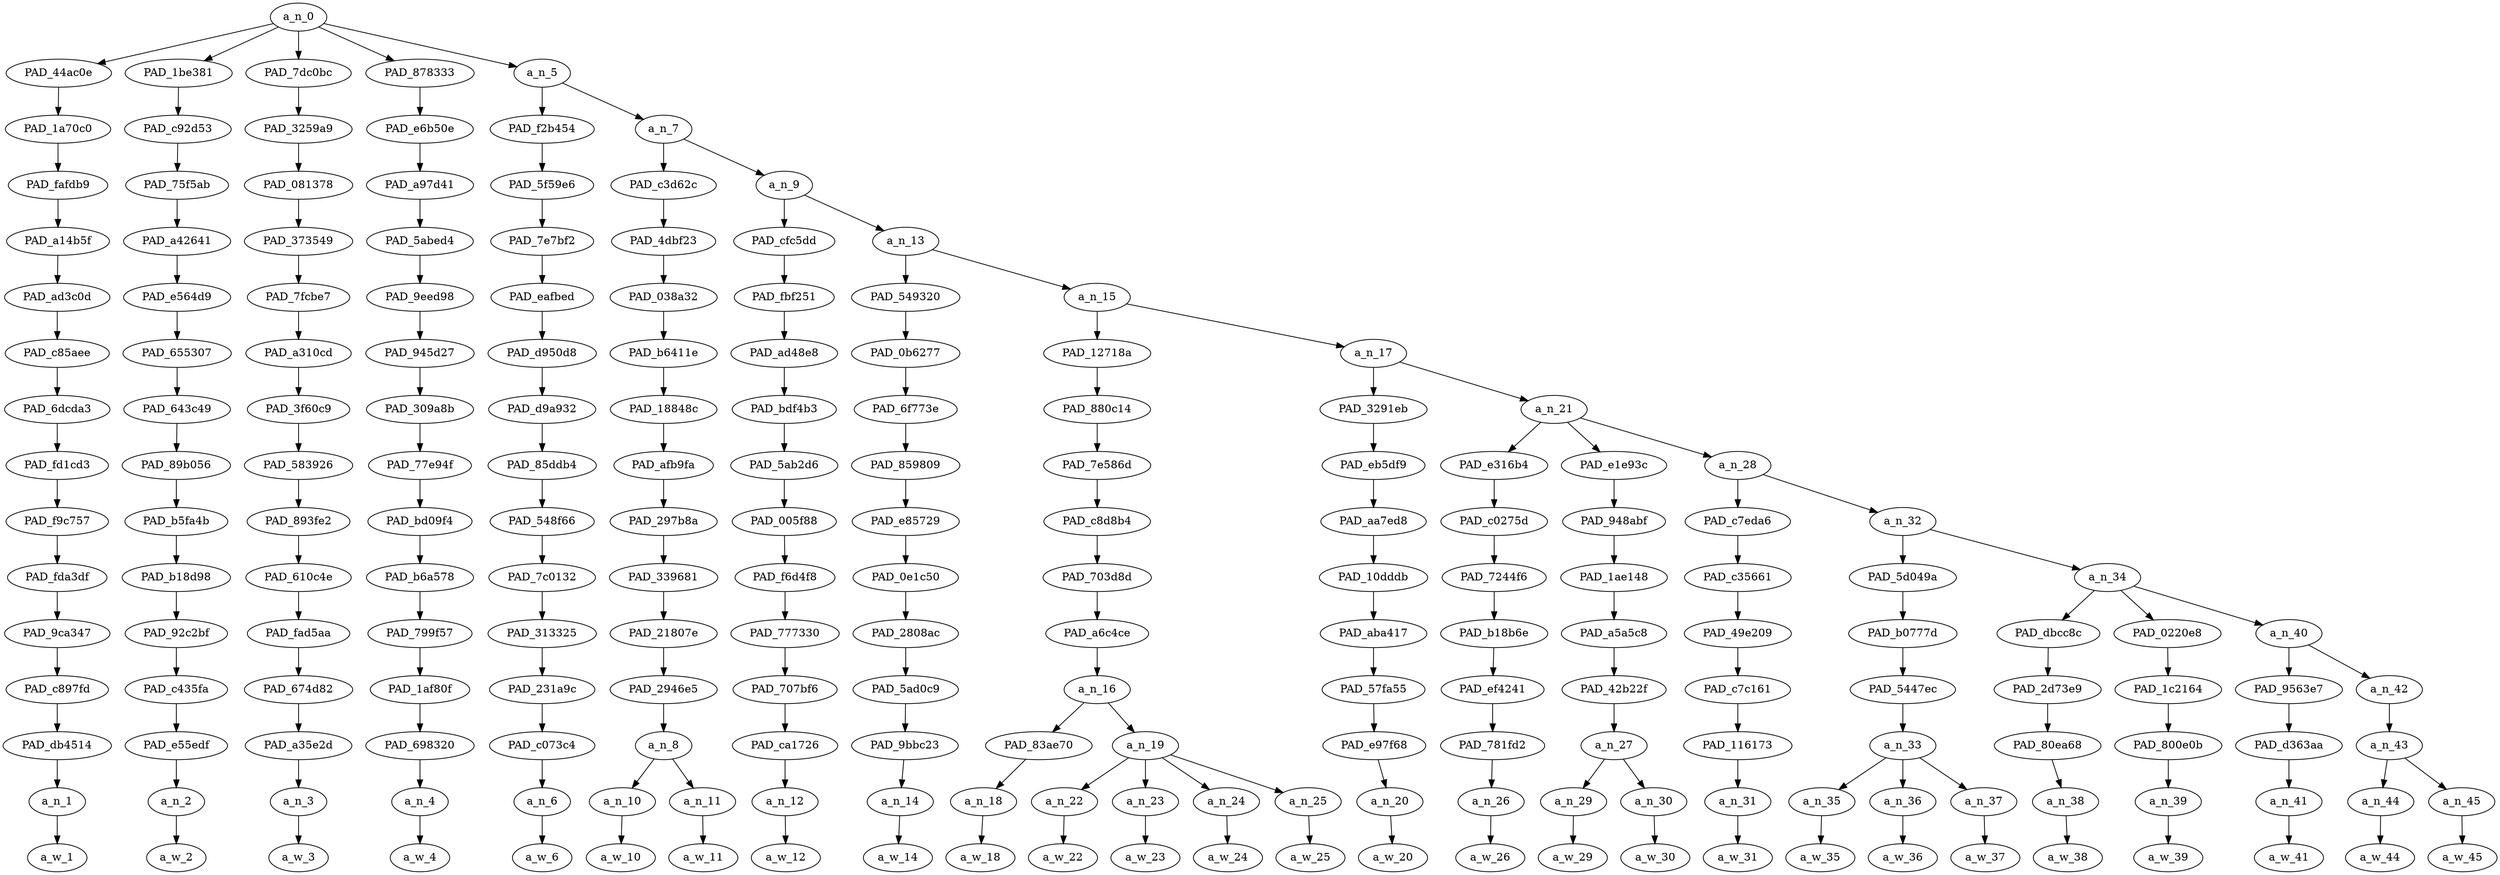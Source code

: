 strict digraph "" {
	a_n_0	[div_dir=1,
		index=0,
		level=15,
		pos="2.3112630208333336,15!",
		text_span="[0, 1, 2, 3, 4, 5, 6, 7, 8, 9, 10, 11, 12, 13, 14, 15, 16, 17, 18, 19, 20, 21, 22, 23, 24, 25, 26]",
		value=1.00000000];
	PAD_44ac0e	[div_dir=-1,
		index=0,
		level=14,
		pos="0.0,14!",
		text_span="[0]",
		value=0.02939027];
	a_n_0 -> PAD_44ac0e;
	PAD_1be381	[div_dir=1,
		index=1,
		level=14,
		pos="1.0,14!",
		text_span="[1]",
		value=0.01975785];
	a_n_0 -> PAD_1be381;
	PAD_7dc0bc	[div_dir=-1,
		index=2,
		level=14,
		pos="2.0,14!",
		text_span="[2]",
		value=0.02147878];
	a_n_0 -> PAD_7dc0bc;
	PAD_878333	[div_dir=-1,
		index=3,
		level=14,
		pos="3.0,14!",
		text_span="[3]",
		value=0.01932521];
	a_n_0 -> PAD_878333;
	a_n_5	[div_dir=1,
		index=4,
		level=14,
		pos="5.556315104166667,14!",
		text_span="[4, 5, 6, 7, 8, 9, 10, 11, 12, 13, 14, 15, 16, 17, 18, 19, 20, 21, 22, 23, 24, 25, 26]",
		value=0.90998673];
	a_n_0 -> a_n_5;
	PAD_1a70c0	[div_dir=-1,
		index=0,
		level=13,
		pos="0.0,13!",
		text_span="[0]",
		value=0.02939027];
	PAD_44ac0e -> PAD_1a70c0;
	PAD_fafdb9	[div_dir=-1,
		index=0,
		level=12,
		pos="0.0,12!",
		text_span="[0]",
		value=0.02939027];
	PAD_1a70c0 -> PAD_fafdb9;
	PAD_a14b5f	[div_dir=-1,
		index=0,
		level=11,
		pos="0.0,11!",
		text_span="[0]",
		value=0.02939027];
	PAD_fafdb9 -> PAD_a14b5f;
	PAD_ad3c0d	[div_dir=-1,
		index=0,
		level=10,
		pos="0.0,10!",
		text_span="[0]",
		value=0.02939027];
	PAD_a14b5f -> PAD_ad3c0d;
	PAD_c85aee	[div_dir=-1,
		index=0,
		level=9,
		pos="0.0,9!",
		text_span="[0]",
		value=0.02939027];
	PAD_ad3c0d -> PAD_c85aee;
	PAD_6dcda3	[div_dir=-1,
		index=0,
		level=8,
		pos="0.0,8!",
		text_span="[0]",
		value=0.02939027];
	PAD_c85aee -> PAD_6dcda3;
	PAD_fd1cd3	[div_dir=-1,
		index=0,
		level=7,
		pos="0.0,7!",
		text_span="[0]",
		value=0.02939027];
	PAD_6dcda3 -> PAD_fd1cd3;
	PAD_f9c757	[div_dir=-1,
		index=0,
		level=6,
		pos="0.0,6!",
		text_span="[0]",
		value=0.02939027];
	PAD_fd1cd3 -> PAD_f9c757;
	PAD_fda3df	[div_dir=-1,
		index=0,
		level=5,
		pos="0.0,5!",
		text_span="[0]",
		value=0.02939027];
	PAD_f9c757 -> PAD_fda3df;
	PAD_9ca347	[div_dir=-1,
		index=0,
		level=4,
		pos="0.0,4!",
		text_span="[0]",
		value=0.02939027];
	PAD_fda3df -> PAD_9ca347;
	PAD_c897fd	[div_dir=-1,
		index=0,
		level=3,
		pos="0.0,3!",
		text_span="[0]",
		value=0.02939027];
	PAD_9ca347 -> PAD_c897fd;
	PAD_db4514	[div_dir=-1,
		index=0,
		level=2,
		pos="0.0,2!",
		text_span="[0]",
		value=0.02939027];
	PAD_c897fd -> PAD_db4514;
	a_n_1	[div_dir=-1,
		index=0,
		level=1,
		pos="0.0,1!",
		text_span="[0]",
		value=0.02939027];
	PAD_db4514 -> a_n_1;
	a_w_1	[div_dir=0,
		index=0,
		level=0,
		pos="0,0!",
		text_span="[0]",
		value=did];
	a_n_1 -> a_w_1;
	PAD_c92d53	[div_dir=1,
		index=1,
		level=13,
		pos="1.0,13!",
		text_span="[1]",
		value=0.01975785];
	PAD_1be381 -> PAD_c92d53;
	PAD_75f5ab	[div_dir=1,
		index=1,
		level=12,
		pos="1.0,12!",
		text_span="[1]",
		value=0.01975785];
	PAD_c92d53 -> PAD_75f5ab;
	PAD_a42641	[div_dir=1,
		index=1,
		level=11,
		pos="1.0,11!",
		text_span="[1]",
		value=0.01975785];
	PAD_75f5ab -> PAD_a42641;
	PAD_e564d9	[div_dir=1,
		index=1,
		level=10,
		pos="1.0,10!",
		text_span="[1]",
		value=0.01975785];
	PAD_a42641 -> PAD_e564d9;
	PAD_655307	[div_dir=1,
		index=1,
		level=9,
		pos="1.0,9!",
		text_span="[1]",
		value=0.01975785];
	PAD_e564d9 -> PAD_655307;
	PAD_643c49	[div_dir=1,
		index=1,
		level=8,
		pos="1.0,8!",
		text_span="[1]",
		value=0.01975785];
	PAD_655307 -> PAD_643c49;
	PAD_89b056	[div_dir=1,
		index=1,
		level=7,
		pos="1.0,7!",
		text_span="[1]",
		value=0.01975785];
	PAD_643c49 -> PAD_89b056;
	PAD_b5fa4b	[div_dir=1,
		index=1,
		level=6,
		pos="1.0,6!",
		text_span="[1]",
		value=0.01975785];
	PAD_89b056 -> PAD_b5fa4b;
	PAD_b18d98	[div_dir=1,
		index=1,
		level=5,
		pos="1.0,5!",
		text_span="[1]",
		value=0.01975785];
	PAD_b5fa4b -> PAD_b18d98;
	PAD_92c2bf	[div_dir=1,
		index=1,
		level=4,
		pos="1.0,4!",
		text_span="[1]",
		value=0.01975785];
	PAD_b18d98 -> PAD_92c2bf;
	PAD_c435fa	[div_dir=1,
		index=1,
		level=3,
		pos="1.0,3!",
		text_span="[1]",
		value=0.01975785];
	PAD_92c2bf -> PAD_c435fa;
	PAD_e55edf	[div_dir=1,
		index=1,
		level=2,
		pos="1.0,2!",
		text_span="[1]",
		value=0.01975785];
	PAD_c435fa -> PAD_e55edf;
	a_n_2	[div_dir=1,
		index=1,
		level=1,
		pos="1.0,1!",
		text_span="[1]",
		value=0.01975785];
	PAD_e55edf -> a_n_2;
	a_w_2	[div_dir=0,
		index=1,
		level=0,
		pos="1,0!",
		text_span="[1]",
		value=i];
	a_n_2 -> a_w_2;
	PAD_3259a9	[div_dir=-1,
		index=2,
		level=13,
		pos="2.0,13!",
		text_span="[2]",
		value=0.02147878];
	PAD_7dc0bc -> PAD_3259a9;
	PAD_081378	[div_dir=-1,
		index=2,
		level=12,
		pos="2.0,12!",
		text_span="[2]",
		value=0.02147878];
	PAD_3259a9 -> PAD_081378;
	PAD_373549	[div_dir=-1,
		index=2,
		level=11,
		pos="2.0,11!",
		text_span="[2]",
		value=0.02147878];
	PAD_081378 -> PAD_373549;
	PAD_7fcbe7	[div_dir=-1,
		index=2,
		level=10,
		pos="2.0,10!",
		text_span="[2]",
		value=0.02147878];
	PAD_373549 -> PAD_7fcbe7;
	PAD_a310cd	[div_dir=-1,
		index=2,
		level=9,
		pos="2.0,9!",
		text_span="[2]",
		value=0.02147878];
	PAD_7fcbe7 -> PAD_a310cd;
	PAD_3f60c9	[div_dir=-1,
		index=2,
		level=8,
		pos="2.0,8!",
		text_span="[2]",
		value=0.02147878];
	PAD_a310cd -> PAD_3f60c9;
	PAD_583926	[div_dir=-1,
		index=2,
		level=7,
		pos="2.0,7!",
		text_span="[2]",
		value=0.02147878];
	PAD_3f60c9 -> PAD_583926;
	PAD_893fe2	[div_dir=-1,
		index=2,
		level=6,
		pos="2.0,6!",
		text_span="[2]",
		value=0.02147878];
	PAD_583926 -> PAD_893fe2;
	PAD_610c4e	[div_dir=-1,
		index=2,
		level=5,
		pos="2.0,5!",
		text_span="[2]",
		value=0.02147878];
	PAD_893fe2 -> PAD_610c4e;
	PAD_fad5aa	[div_dir=-1,
		index=2,
		level=4,
		pos="2.0,4!",
		text_span="[2]",
		value=0.02147878];
	PAD_610c4e -> PAD_fad5aa;
	PAD_674d82	[div_dir=-1,
		index=2,
		level=3,
		pos="2.0,3!",
		text_span="[2]",
		value=0.02147878];
	PAD_fad5aa -> PAD_674d82;
	PAD_a35e2d	[div_dir=-1,
		index=2,
		level=2,
		pos="2.0,2!",
		text_span="[2]",
		value=0.02147878];
	PAD_674d82 -> PAD_a35e2d;
	a_n_3	[div_dir=-1,
		index=2,
		level=1,
		pos="2.0,1!",
		text_span="[2]",
		value=0.02147878];
	PAD_a35e2d -> a_n_3;
	a_w_3	[div_dir=0,
		index=2,
		level=0,
		pos="2,0!",
		text_span="[2]",
		value=really];
	a_n_3 -> a_w_3;
	PAD_e6b50e	[div_dir=-1,
		index=3,
		level=13,
		pos="3.0,13!",
		text_span="[3]",
		value=0.01932521];
	PAD_878333 -> PAD_e6b50e;
	PAD_a97d41	[div_dir=-1,
		index=3,
		level=12,
		pos="3.0,12!",
		text_span="[3]",
		value=0.01932521];
	PAD_e6b50e -> PAD_a97d41;
	PAD_5abed4	[div_dir=-1,
		index=3,
		level=11,
		pos="3.0,11!",
		text_span="[3]",
		value=0.01932521];
	PAD_a97d41 -> PAD_5abed4;
	PAD_9eed98	[div_dir=-1,
		index=3,
		level=10,
		pos="3.0,10!",
		text_span="[3]",
		value=0.01932521];
	PAD_5abed4 -> PAD_9eed98;
	PAD_945d27	[div_dir=-1,
		index=3,
		level=9,
		pos="3.0,9!",
		text_span="[3]",
		value=0.01932521];
	PAD_9eed98 -> PAD_945d27;
	PAD_309a8b	[div_dir=-1,
		index=3,
		level=8,
		pos="3.0,8!",
		text_span="[3]",
		value=0.01932521];
	PAD_945d27 -> PAD_309a8b;
	PAD_77e94f	[div_dir=-1,
		index=3,
		level=7,
		pos="3.0,7!",
		text_span="[3]",
		value=0.01932521];
	PAD_309a8b -> PAD_77e94f;
	PAD_bd09f4	[div_dir=-1,
		index=3,
		level=6,
		pos="3.0,6!",
		text_span="[3]",
		value=0.01932521];
	PAD_77e94f -> PAD_bd09f4;
	PAD_b6a578	[div_dir=-1,
		index=3,
		level=5,
		pos="3.0,5!",
		text_span="[3]",
		value=0.01932521];
	PAD_bd09f4 -> PAD_b6a578;
	PAD_799f57	[div_dir=-1,
		index=3,
		level=4,
		pos="3.0,4!",
		text_span="[3]",
		value=0.01932521];
	PAD_b6a578 -> PAD_799f57;
	PAD_1af80f	[div_dir=-1,
		index=3,
		level=3,
		pos="3.0,3!",
		text_span="[3]",
		value=0.01932521];
	PAD_799f57 -> PAD_1af80f;
	PAD_698320	[div_dir=-1,
		index=3,
		level=2,
		pos="3.0,2!",
		text_span="[3]",
		value=0.01932521];
	PAD_1af80f -> PAD_698320;
	a_n_4	[div_dir=-1,
		index=3,
		level=1,
		pos="3.0,1!",
		text_span="[3]",
		value=0.01932521];
	PAD_698320 -> a_n_4;
	a_w_4	[div_dir=0,
		index=3,
		level=0,
		pos="3,0!",
		text_span="[3]",
		value=just];
	a_n_4 -> a_w_4;
	PAD_f2b454	[div_dir=1,
		index=4,
		level=13,
		pos="4.0,13!",
		text_span="[4]",
		value=0.01737923];
	a_n_5 -> PAD_f2b454;
	a_n_7	[div_dir=1,
		index=5,
		level=13,
		pos="7.112630208333334,13!",
		text_span="[5, 6, 7, 8, 9, 10, 11, 12, 13, 14, 15, 16, 17, 18, 19, 20, 21, 22, 23, 24, 25, 26]",
		value=0.89249603];
	a_n_5 -> a_n_7;
	PAD_5f59e6	[div_dir=1,
		index=4,
		level=12,
		pos="4.0,12!",
		text_span="[4]",
		value=0.01737923];
	PAD_f2b454 -> PAD_5f59e6;
	PAD_7e7bf2	[div_dir=1,
		index=4,
		level=11,
		pos="4.0,11!",
		text_span="[4]",
		value=0.01737923];
	PAD_5f59e6 -> PAD_7e7bf2;
	PAD_eafbed	[div_dir=1,
		index=4,
		level=10,
		pos="4.0,10!",
		text_span="[4]",
		value=0.01737923];
	PAD_7e7bf2 -> PAD_eafbed;
	PAD_d950d8	[div_dir=1,
		index=4,
		level=9,
		pos="4.0,9!",
		text_span="[4]",
		value=0.01737923];
	PAD_eafbed -> PAD_d950d8;
	PAD_d9a932	[div_dir=1,
		index=4,
		level=8,
		pos="4.0,8!",
		text_span="[4]",
		value=0.01737923];
	PAD_d950d8 -> PAD_d9a932;
	PAD_85ddb4	[div_dir=1,
		index=4,
		level=7,
		pos="4.0,7!",
		text_span="[4]",
		value=0.01737923];
	PAD_d9a932 -> PAD_85ddb4;
	PAD_548f66	[div_dir=1,
		index=4,
		level=6,
		pos="4.0,6!",
		text_span="[4]",
		value=0.01737923];
	PAD_85ddb4 -> PAD_548f66;
	PAD_7c0132	[div_dir=1,
		index=4,
		level=5,
		pos="4.0,5!",
		text_span="[4]",
		value=0.01737923];
	PAD_548f66 -> PAD_7c0132;
	PAD_313325	[div_dir=1,
		index=4,
		level=4,
		pos="4.0,4!",
		text_span="[4]",
		value=0.01737923];
	PAD_7c0132 -> PAD_313325;
	PAD_231a9c	[div_dir=1,
		index=4,
		level=3,
		pos="4.0,3!",
		text_span="[4]",
		value=0.01737923];
	PAD_313325 -> PAD_231a9c;
	PAD_c073c4	[div_dir=1,
		index=4,
		level=2,
		pos="4.0,2!",
		text_span="[4]",
		value=0.01737923];
	PAD_231a9c -> PAD_c073c4;
	a_n_6	[div_dir=1,
		index=4,
		level=1,
		pos="4.0,1!",
		text_span="[4]",
		value=0.01737923];
	PAD_c073c4 -> a_n_6;
	a_w_6	[div_dir=0,
		index=4,
		level=0,
		pos="4,0!",
		text_span="[4]",
		value=see];
	a_n_6 -> a_w_6;
	PAD_c3d62c	[div_dir=1,
		index=5,
		level=12,
		pos="5.5,12!",
		text_span="[5, 6]",
		value=0.04729428];
	a_n_7 -> PAD_c3d62c;
	a_n_9	[div_dir=1,
		index=6,
		level=12,
		pos="8.725260416666668,12!",
		text_span="[7, 8, 9, 10, 11, 12, 13, 14, 15, 16, 17, 18, 19, 20, 21, 22, 23, 24, 25, 26]",
		value=0.84508850];
	a_n_7 -> a_n_9;
	PAD_4dbf23	[div_dir=1,
		index=5,
		level=11,
		pos="5.5,11!",
		text_span="[5, 6]",
		value=0.04729428];
	PAD_c3d62c -> PAD_4dbf23;
	PAD_038a32	[div_dir=1,
		index=5,
		level=10,
		pos="5.5,10!",
		text_span="[5, 6]",
		value=0.04729428];
	PAD_4dbf23 -> PAD_038a32;
	PAD_b6411e	[div_dir=1,
		index=5,
		level=9,
		pos="5.5,9!",
		text_span="[5, 6]",
		value=0.04729428];
	PAD_038a32 -> PAD_b6411e;
	PAD_18848c	[div_dir=1,
		index=5,
		level=8,
		pos="5.5,8!",
		text_span="[5, 6]",
		value=0.04729428];
	PAD_b6411e -> PAD_18848c;
	PAD_afb9fa	[div_dir=1,
		index=5,
		level=7,
		pos="5.5,7!",
		text_span="[5, 6]",
		value=0.04729428];
	PAD_18848c -> PAD_afb9fa;
	PAD_297b8a	[div_dir=1,
		index=5,
		level=6,
		pos="5.5,6!",
		text_span="[5, 6]",
		value=0.04729428];
	PAD_afb9fa -> PAD_297b8a;
	PAD_339681	[div_dir=1,
		index=5,
		level=5,
		pos="5.5,5!",
		text_span="[5, 6]",
		value=0.04729428];
	PAD_297b8a -> PAD_339681;
	PAD_21807e	[div_dir=1,
		index=5,
		level=4,
		pos="5.5,4!",
		text_span="[5, 6]",
		value=0.04729428];
	PAD_339681 -> PAD_21807e;
	PAD_2946e5	[div_dir=1,
		index=5,
		level=3,
		pos="5.5,3!",
		text_span="[5, 6]",
		value=0.04729428];
	PAD_21807e -> PAD_2946e5;
	a_n_8	[div_dir=1,
		index=5,
		level=2,
		pos="5.5,2!",
		text_span="[5, 6]",
		value=0.04729428];
	PAD_2946e5 -> a_n_8;
	a_n_10	[div_dir=-1,
		index=5,
		level=1,
		pos="5.0,1!",
		text_span="[5]",
		value=0.01697934];
	a_n_8 -> a_n_10;
	a_n_11	[div_dir=1,
		index=6,
		level=1,
		pos="6.0,1!",
		text_span="[6]",
		value=0.03025587];
	a_n_8 -> a_n_11;
	a_w_10	[div_dir=0,
		index=5,
		level=0,
		pos="5,0!",
		text_span="[5]",
		value=an];
	a_n_10 -> a_w_10;
	a_w_11	[div_dir=0,
		index=6,
		level=0,
		pos="6,0!",
		text_span="[6]",
		value=article];
	a_n_11 -> a_w_11;
	PAD_cfc5dd	[div_dir=1,
		index=6,
		level=11,
		pos="7.0,11!",
		text_span="[7]",
		value=0.01902544];
	a_n_9 -> PAD_cfc5dd;
	a_n_13	[div_dir=1,
		index=7,
		level=11,
		pos="10.450520833333334,11!",
		text_span="[8, 9, 10, 11, 12, 13, 14, 15, 16, 17, 18, 19, 20, 21, 22, 23, 24, 25, 26]",
		value=0.82596225];
	a_n_9 -> a_n_13;
	PAD_fbf251	[div_dir=1,
		index=6,
		level=10,
		pos="7.0,10!",
		text_span="[7]",
		value=0.01902544];
	PAD_cfc5dd -> PAD_fbf251;
	PAD_ad48e8	[div_dir=1,
		index=6,
		level=9,
		pos="7.0,9!",
		text_span="[7]",
		value=0.01902544];
	PAD_fbf251 -> PAD_ad48e8;
	PAD_bdf4b3	[div_dir=1,
		index=6,
		level=8,
		pos="7.0,8!",
		text_span="[7]",
		value=0.01902544];
	PAD_ad48e8 -> PAD_bdf4b3;
	PAD_5ab2d6	[div_dir=1,
		index=6,
		level=7,
		pos="7.0,7!",
		text_span="[7]",
		value=0.01902544];
	PAD_bdf4b3 -> PAD_5ab2d6;
	PAD_005f88	[div_dir=1,
		index=6,
		level=6,
		pos="7.0,6!",
		text_span="[7]",
		value=0.01902544];
	PAD_5ab2d6 -> PAD_005f88;
	PAD_f6d4f8	[div_dir=1,
		index=6,
		level=5,
		pos="7.0,5!",
		text_span="[7]",
		value=0.01902544];
	PAD_005f88 -> PAD_f6d4f8;
	PAD_777330	[div_dir=1,
		index=6,
		level=4,
		pos="7.0,4!",
		text_span="[7]",
		value=0.01902544];
	PAD_f6d4f8 -> PAD_777330;
	PAD_707bf6	[div_dir=1,
		index=6,
		level=3,
		pos="7.0,3!",
		text_span="[7]",
		value=0.01902544];
	PAD_777330 -> PAD_707bf6;
	PAD_ca1726	[div_dir=1,
		index=6,
		level=2,
		pos="7.0,2!",
		text_span="[7]",
		value=0.01902544];
	PAD_707bf6 -> PAD_ca1726;
	a_n_12	[div_dir=1,
		index=7,
		level=1,
		pos="7.0,1!",
		text_span="[7]",
		value=0.01902544];
	PAD_ca1726 -> a_n_12;
	a_w_12	[div_dir=0,
		index=7,
		level=0,
		pos="7,0!",
		text_span="[7]",
		value=say];
	a_n_12 -> a_w_12;
	PAD_549320	[div_dir=1,
		index=7,
		level=10,
		pos="8.0,10!",
		text_span="[8]",
		value=0.01931408];
	a_n_13 -> PAD_549320;
	a_n_15	[div_dir=1,
		index=8,
		level=10,
		pos="12.901041666666668,10!",
		text_span="[9, 10, 11, 12, 13, 14, 15, 16, 17, 18, 19, 20, 21, 22, 23, 24, 25, 26]",
		value=0.80656386];
	a_n_13 -> a_n_15;
	PAD_0b6277	[div_dir=1,
		index=7,
		level=9,
		pos="8.0,9!",
		text_span="[8]",
		value=0.01931408];
	PAD_549320 -> PAD_0b6277;
	PAD_6f773e	[div_dir=1,
		index=7,
		level=8,
		pos="8.0,8!",
		text_span="[8]",
		value=0.01931408];
	PAD_0b6277 -> PAD_6f773e;
	PAD_859809	[div_dir=1,
		index=7,
		level=7,
		pos="8.0,7!",
		text_span="[8]",
		value=0.01931408];
	PAD_6f773e -> PAD_859809;
	PAD_e85729	[div_dir=1,
		index=7,
		level=6,
		pos="8.0,6!",
		text_span="[8]",
		value=0.01931408];
	PAD_859809 -> PAD_e85729;
	PAD_0e1c50	[div_dir=1,
		index=7,
		level=5,
		pos="8.0,5!",
		text_span="[8]",
		value=0.01931408];
	PAD_e85729 -> PAD_0e1c50;
	PAD_2808ac	[div_dir=1,
		index=7,
		level=4,
		pos="8.0,4!",
		text_span="[8]",
		value=0.01931408];
	PAD_0e1c50 -> PAD_2808ac;
	PAD_5ad0c9	[div_dir=1,
		index=7,
		level=3,
		pos="8.0,3!",
		text_span="[8]",
		value=0.01931408];
	PAD_2808ac -> PAD_5ad0c9;
	PAD_9bbc23	[div_dir=1,
		index=7,
		level=2,
		pos="8.0,2!",
		text_span="[8]",
		value=0.01931408];
	PAD_5ad0c9 -> PAD_9bbc23;
	a_n_14	[div_dir=1,
		index=8,
		level=1,
		pos="8.0,1!",
		text_span="[8]",
		value=0.01931408];
	PAD_9bbc23 -> a_n_14;
	a_w_14	[div_dir=0,
		index=8,
		level=0,
		pos="8,0!",
		text_span="[8]",
		value=that];
	a_n_14 -> a_w_14;
	PAD_12718a	[div_dir=1,
		index=8,
		level=9,
		pos="10.25,9!",
		text_span="[9, 10, 11, 12, 13]",
		value=0.36612705];
	a_n_15 -> PAD_12718a;
	a_n_17	[div_dir=1,
		index=9,
		level=9,
		pos="15.552083333333334,9!",
		text_span="[14, 15, 16, 17, 18, 19, 20, 21, 22, 23, 24, 25, 26]",
		value=0.44036111];
	a_n_15 -> a_n_17;
	PAD_880c14	[div_dir=1,
		index=8,
		level=8,
		pos="10.25,8!",
		text_span="[9, 10, 11, 12, 13]",
		value=0.36612705];
	PAD_12718a -> PAD_880c14;
	PAD_7e586d	[div_dir=1,
		index=8,
		level=7,
		pos="10.25,7!",
		text_span="[9, 10, 11, 12, 13]",
		value=0.36612705];
	PAD_880c14 -> PAD_7e586d;
	PAD_c8d8b4	[div_dir=1,
		index=8,
		level=6,
		pos="10.25,6!",
		text_span="[9, 10, 11, 12, 13]",
		value=0.36612705];
	PAD_7e586d -> PAD_c8d8b4;
	PAD_703d8d	[div_dir=1,
		index=8,
		level=5,
		pos="10.25,5!",
		text_span="[9, 10, 11, 12, 13]",
		value=0.36612705];
	PAD_c8d8b4 -> PAD_703d8d;
	PAD_a6c4ce	[div_dir=1,
		index=8,
		level=4,
		pos="10.25,4!",
		text_span="[9, 10, 11, 12, 13]",
		value=0.36612705];
	PAD_703d8d -> PAD_a6c4ce;
	a_n_16	[div_dir=1,
		index=8,
		level=3,
		pos="10.25,3!",
		text_span="[9, 10, 11, 12, 13]",
		value=0.36612705];
	PAD_a6c4ce -> a_n_16;
	PAD_83ae70	[div_dir=1,
		index=8,
		level=2,
		pos="9.0,2!",
		text_span="[9]",
		value=0.08444917];
	a_n_16 -> PAD_83ae70;
	a_n_19	[div_dir=1,
		index=9,
		level=2,
		pos="11.5,2!",
		text_span="[10, 11, 12, 13]",
		value=0.28164594];
	a_n_16 -> a_n_19;
	a_n_18	[div_dir=1,
		index=9,
		level=1,
		pos="9.0,1!",
		text_span="[9]",
		value=0.08444917];
	PAD_83ae70 -> a_n_18;
	a_w_18	[div_dir=0,
		index=9,
		level=0,
		pos="9,0!",
		text_span="[9]",
		value=halsey];
	a_n_18 -> a_w_18;
	a_n_22	[div_dir=-1,
		index=10,
		level=1,
		pos="10.0,1!",
		text_span="[10]",
		value=0.03140862];
	a_n_19 -> a_n_22;
	a_n_23	[div_dir=-1,
		index=11,
		level=1,
		pos="11.0,1!",
		text_span="[11]",
		value=0.08146971];
	a_n_19 -> a_n_23;
	a_n_24	[div_dir=-1,
		index=12,
		level=1,
		pos="12.0,1!",
		text_span="[12]",
		value=0.10479994];
	a_n_19 -> a_n_24;
	a_n_25	[div_dir=1,
		index=13,
		level=1,
		pos="13.0,1!",
		text_span="[13]",
		value=0.06395847];
	a_n_19 -> a_n_25;
	a_w_22	[div_dir=0,
		index=10,
		level=0,
		pos="10,0!",
		text_span="[10]",
		value=a];
	a_n_22 -> a_w_22;
	a_w_23	[div_dir=0,
		index=11,
		level=0,
		pos="11,0!",
		text_span="[11]",
		value=fucking];
	a_n_23 -> a_w_23;
	a_w_24	[div_dir=0,
		index=12,
		level=0,
		pos="12,0!",
		text_span="[12]",
		value=queer];
	a_n_24 -> a_w_24;
	a_w_25	[div_dir=0,
		index=13,
		level=0,
		pos="13,0!",
		text_span="[13]",
		value=artist];
	a_n_25 -> a_w_25;
	PAD_3291eb	[div_dir=1,
		index=9,
		level=8,
		pos="14.0,8!",
		text_span="[14]",
		value=0.02644957];
	a_n_17 -> PAD_3291eb;
	a_n_21	[div_dir=1,
		index=10,
		level=8,
		pos="17.104166666666668,8!",
		text_span="[15, 16, 17, 18, 19, 20, 21, 22, 23, 24, 25, 26]",
		value=0.41384221];
	a_n_17 -> a_n_21;
	PAD_eb5df9	[div_dir=1,
		index=9,
		level=7,
		pos="14.0,7!",
		text_span="[14]",
		value=0.02644957];
	PAD_3291eb -> PAD_eb5df9;
	PAD_aa7ed8	[div_dir=1,
		index=9,
		level=6,
		pos="14.0,6!",
		text_span="[14]",
		value=0.02644957];
	PAD_eb5df9 -> PAD_aa7ed8;
	PAD_10dddb	[div_dir=1,
		index=9,
		level=5,
		pos="14.0,5!",
		text_span="[14]",
		value=0.02644957];
	PAD_aa7ed8 -> PAD_10dddb;
	PAD_aba417	[div_dir=1,
		index=9,
		level=4,
		pos="14.0,4!",
		text_span="[14]",
		value=0.02644957];
	PAD_10dddb -> PAD_aba417;
	PAD_57fa55	[div_dir=1,
		index=9,
		level=3,
		pos="14.0,3!",
		text_span="[14]",
		value=0.02644957];
	PAD_aba417 -> PAD_57fa55;
	PAD_e97f68	[div_dir=1,
		index=10,
		level=2,
		pos="14.0,2!",
		text_span="[14]",
		value=0.02644957];
	PAD_57fa55 -> PAD_e97f68;
	a_n_20	[div_dir=1,
		index=14,
		level=1,
		pos="14.0,1!",
		text_span="[14]",
		value=0.02644957];
	PAD_e97f68 -> a_n_20;
	a_w_20	[div_dir=0,
		index=14,
		level=0,
		pos="14,0!",
		text_span="[14]",
		value=is];
	a_n_20 -> a_w_20;
	PAD_e316b4	[div_dir=1,
		index=10,
		level=7,
		pos="15.0,7!",
		text_span="[15]",
		value=0.15111033];
	a_n_21 -> PAD_e316b4;
	PAD_e1e93c	[div_dir=1,
		index=11,
		level=7,
		pos="16.5,7!",
		text_span="[16, 17]",
		value=0.05399636];
	a_n_21 -> PAD_e1e93c;
	a_n_28	[div_dir=-1,
		index=12,
		level=7,
		pos="19.8125,7!",
		text_span="[18, 19, 20, 21, 22, 23, 24, 25, 26]",
		value=0.20868715];
	a_n_21 -> a_n_28;
	PAD_c0275d	[div_dir=1,
		index=10,
		level=6,
		pos="15.0,6!",
		text_span="[15]",
		value=0.15111033];
	PAD_e316b4 -> PAD_c0275d;
	PAD_7244f6	[div_dir=1,
		index=10,
		level=5,
		pos="15.0,5!",
		text_span="[15]",
		value=0.15111033];
	PAD_c0275d -> PAD_7244f6;
	PAD_b18b6e	[div_dir=1,
		index=10,
		level=4,
		pos="15.0,4!",
		text_span="[15]",
		value=0.15111033];
	PAD_7244f6 -> PAD_b18b6e;
	PAD_ef4241	[div_dir=1,
		index=10,
		level=3,
		pos="15.0,3!",
		text_span="[15]",
		value=0.15111033];
	PAD_b18b6e -> PAD_ef4241;
	PAD_781fd2	[div_dir=1,
		index=11,
		level=2,
		pos="15.0,2!",
		text_span="[15]",
		value=0.15111033];
	PAD_ef4241 -> PAD_781fd2;
	a_n_26	[div_dir=1,
		index=15,
		level=1,
		pos="15.0,1!",
		text_span="[15]",
		value=0.15111033];
	PAD_781fd2 -> a_n_26;
	a_w_26	[div_dir=0,
		index=15,
		level=0,
		pos="15,0!",
		text_span="[15]",
		value=queerbaiting];
	a_n_26 -> a_w_26;
	PAD_948abf	[div_dir=1,
		index=11,
		level=6,
		pos="16.5,6!",
		text_span="[16, 17]",
		value=0.05399636];
	PAD_e1e93c -> PAD_948abf;
	PAD_1ae148	[div_dir=1,
		index=11,
		level=5,
		pos="16.5,5!",
		text_span="[16, 17]",
		value=0.05399636];
	PAD_948abf -> PAD_1ae148;
	PAD_a5a5c8	[div_dir=1,
		index=11,
		level=4,
		pos="16.5,4!",
		text_span="[16, 17]",
		value=0.05399636];
	PAD_1ae148 -> PAD_a5a5c8;
	PAD_42b22f	[div_dir=1,
		index=11,
		level=3,
		pos="16.5,3!",
		text_span="[16, 17]",
		value=0.05399636];
	PAD_a5a5c8 -> PAD_42b22f;
	a_n_27	[div_dir=1,
		index=12,
		level=2,
		pos="16.5,2!",
		text_span="[16, 17]",
		value=0.05399636];
	PAD_42b22f -> a_n_27;
	a_n_29	[div_dir=1,
		index=16,
		level=1,
		pos="16.0,1!",
		text_span="[16]",
		value=0.02118239];
	a_n_27 -> a_n_29;
	a_n_30	[div_dir=1,
		index=17,
		level=1,
		pos="17.0,1!",
		text_span="[17]",
		value=0.03268102];
	a_n_27 -> a_n_30;
	a_w_29	[div_dir=0,
		index=16,
		level=0,
		pos="16,0!",
		text_span="[16]",
		value=her];
	a_n_29 -> a_w_29;
	a_w_30	[div_dir=0,
		index=17,
		level=0,
		pos="17,0!",
		text_span="[17]",
		value=audience];
	a_n_30 -> a_w_30;
	PAD_c7eda6	[div_dir=1,
		index=12,
		level=6,
		pos="18.0,6!",
		text_span="[18]",
		value=0.01970395];
	a_n_28 -> PAD_c7eda6;
	a_n_32	[div_dir=-1,
		index=13,
		level=6,
		pos="21.625,6!",
		text_span="[19, 20, 21, 22, 23, 24, 25, 26]",
		value=0.18897369];
	a_n_28 -> a_n_32;
	PAD_c35661	[div_dir=1,
		index=12,
		level=5,
		pos="18.0,5!",
		text_span="[18]",
		value=0.01970395];
	PAD_c7eda6 -> PAD_c35661;
	PAD_49e209	[div_dir=1,
		index=12,
		level=4,
		pos="18.0,4!",
		text_span="[18]",
		value=0.01970395];
	PAD_c35661 -> PAD_49e209;
	PAD_c7c161	[div_dir=1,
		index=12,
		level=3,
		pos="18.0,3!",
		text_span="[18]",
		value=0.01970395];
	PAD_49e209 -> PAD_c7c161;
	PAD_116173	[div_dir=1,
		index=13,
		level=2,
		pos="18.0,2!",
		text_span="[18]",
		value=0.01970395];
	PAD_c7c161 -> PAD_116173;
	a_n_31	[div_dir=1,
		index=18,
		level=1,
		pos="18.0,1!",
		text_span="[18]",
		value=0.01970395];
	PAD_116173 -> a_n_31;
	a_w_31	[div_dir=0,
		index=18,
		level=0,
		pos="18,0!",
		text_span="[18]",
		value=like];
	a_n_31 -> a_w_31;
	PAD_5d049a	[div_dir=-1,
		index=13,
		level=5,
		pos="20.0,5!",
		text_span="[19, 20, 21]",
		value=0.09920146];
	a_n_32 -> PAD_5d049a;
	a_n_34	[div_dir=1,
		index=14,
		level=5,
		pos="23.25,5!",
		text_span="[22, 23, 24, 25, 26]",
		value=0.08975954];
	a_n_32 -> a_n_34;
	PAD_b0777d	[div_dir=-1,
		index=13,
		level=4,
		pos="20.0,4!",
		text_span="[19, 20, 21]",
		value=0.09920146];
	PAD_5d049a -> PAD_b0777d;
	PAD_5447ec	[div_dir=-1,
		index=13,
		level=3,
		pos="20.0,3!",
		text_span="[19, 20, 21]",
		value=0.09920146];
	PAD_b0777d -> PAD_5447ec;
	a_n_33	[div_dir=-1,
		index=14,
		level=2,
		pos="20.0,2!",
		text_span="[19, 20, 21]",
		value=0.09920146];
	PAD_5447ec -> a_n_33;
	a_n_35	[div_dir=-1,
		index=19,
		level=1,
		pos="19.0,1!",
		text_span="[19]",
		value=0.02143230];
	a_n_33 -> a_n_35;
	a_n_36	[div_dir=-1,
		index=20,
		level=1,
		pos="20.0,1!",
		text_span="[20]",
		value=0.04373156];
	a_n_33 -> a_n_36;
	a_n_37	[div_dir=1,
		index=21,
		level=1,
		pos="21.0,1!",
		text_span="[21]",
		value=0.03398231];
	a_n_33 -> a_n_37;
	a_w_35	[div_dir=0,
		index=19,
		level=0,
		pos="19,0!",
		text_span="[19]",
		value=how];
	a_n_35 -> a_w_35;
	a_w_36	[div_dir=0,
		index=20,
		level=0,
		pos="20,0!",
		text_span="[20]",
		value=fucking1];
	a_n_36 -> a_w_36;
	a_w_37	[div_dir=0,
		index=21,
		level=0,
		pos="21,0!",
		text_span="[21]",
		value=sense];
	a_n_37 -> a_w_37;
	PAD_dbcc8c	[div_dir=-1,
		index=14,
		level=4,
		pos="22.0,4!",
		text_span="[22]",
		value=0.01878632];
	a_n_34 -> PAD_dbcc8c;
	PAD_0220e8	[div_dir=1,
		index=15,
		level=4,
		pos="23.0,4!",
		text_span="[23]",
		value=0.01675037];
	a_n_34 -> PAD_0220e8;
	a_n_40	[div_dir=1,
		index=16,
		level=4,
		pos="24.75,4!",
		text_span="[24, 25, 26]",
		value=0.05419455];
	a_n_34 -> a_n_40;
	PAD_2d73e9	[div_dir=-1,
		index=14,
		level=3,
		pos="22.0,3!",
		text_span="[22]",
		value=0.01878632];
	PAD_dbcc8c -> PAD_2d73e9;
	PAD_80ea68	[div_dir=-1,
		index=15,
		level=2,
		pos="22.0,2!",
		text_span="[22]",
		value=0.01878632];
	PAD_2d73e9 -> PAD_80ea68;
	a_n_38	[div_dir=-1,
		index=22,
		level=1,
		pos="22.0,1!",
		text_span="[22]",
		value=0.01878632];
	PAD_80ea68 -> a_n_38;
	a_w_38	[div_dir=0,
		index=22,
		level=0,
		pos="22,0!",
		text_span="[22]",
		value=do];
	a_n_38 -> a_w_38;
	PAD_1c2164	[div_dir=1,
		index=15,
		level=3,
		pos="23.0,3!",
		text_span="[23]",
		value=0.01675037];
	PAD_0220e8 -> PAD_1c2164;
	PAD_800e0b	[div_dir=1,
		index=16,
		level=2,
		pos="23.0,2!",
		text_span="[23]",
		value=0.01675037];
	PAD_1c2164 -> PAD_800e0b;
	a_n_39	[div_dir=1,
		index=23,
		level=1,
		pos="23.0,1!",
		text_span="[23]",
		value=0.01675037];
	PAD_800e0b -> a_n_39;
	a_w_39	[div_dir=0,
		index=23,
		level=0,
		pos="23,0!",
		text_span="[23]",
		value=you];
	a_n_39 -> a_w_39;
	PAD_9563e7	[div_dir=-1,
		index=16,
		level=3,
		pos="24.0,3!",
		text_span="[24]",
		value=0.01594693];
	a_n_40 -> PAD_9563e7;
	a_n_42	[div_dir=1,
		index=17,
		level=3,
		pos="25.5,3!",
		text_span="[25, 26]",
		value=0.03823049];
	a_n_40 -> a_n_42;
	PAD_d363aa	[div_dir=-1,
		index=17,
		level=2,
		pos="24.0,2!",
		text_span="[24]",
		value=0.01594693];
	PAD_9563e7 -> PAD_d363aa;
	a_n_41	[div_dir=-1,
		index=24,
		level=1,
		pos="24.0,1!",
		text_span="[24]",
		value=0.01594693];
	PAD_d363aa -> a_n_41;
	a_w_41	[div_dir=0,
		index=24,
		level=0,
		pos="24,0!",
		text_span="[24]",
		value=have];
	a_n_41 -> a_w_41;
	a_n_43	[div_dir=1,
		index=18,
		level=2,
		pos="25.5,2!",
		text_span="[25, 26]",
		value=0.03819739];
	a_n_42 -> a_n_43;
	a_n_44	[div_dir=1,
		index=25,
		level=1,
		pos="25.0,1!",
		text_span="[25]",
		value=0.01670062];
	a_n_43 -> a_n_44;
	a_n_45	[div_dir=-1,
		index=26,
		level=1,
		pos="26.0,1!",
		text_span="[26]",
		value=0.02146367];
	a_n_43 -> a_n_45;
	a_w_44	[div_dir=0,
		index=25,
		level=0,
		pos="25,0!",
		text_span="[25]",
		value=to];
	a_n_44 -> a_w_44;
	a_w_45	[div_dir=0,
		index=26,
		level=0,
		pos="26,0!",
		text_span="[26]",
		value=be];
	a_n_45 -> a_w_45;
}
